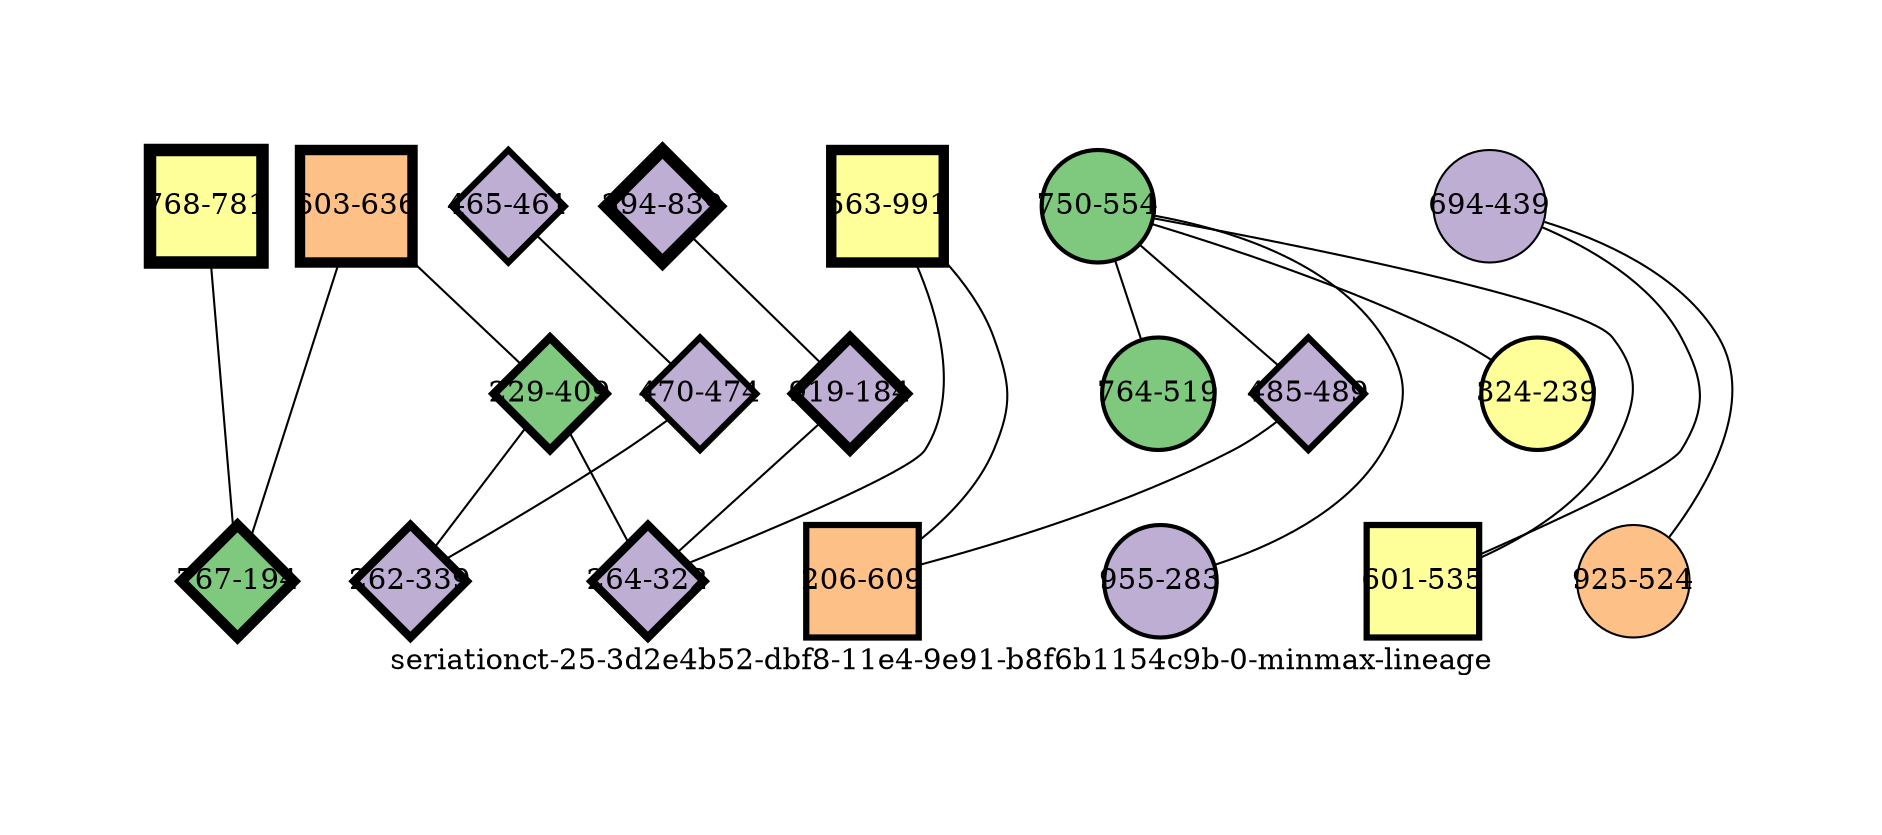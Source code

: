 strict graph "seriationct-25-3d2e4b52-dbf8-11e4-9e91-b8f6b1154c9b-0-minmax-lineage" {
labelloc=b;
ratio=auto;
pad="1.0";
label="seriationct-25-3d2e4b52-dbf8-11e4-9e91-b8f6b1154c9b-0-minmax-lineage";
node [width="0.75", style=filled, fixedsize=true, height="0.75", shape=circle, label=""];
0 [xCoordinate="781.0", appears_in_slice=6, yCoordinate="768.0", colorscheme=accent6, lineage_id=1, short_label="768-781", label="768-781", shape=square, cluster_id=3, fillcolor=4, size="500.0", id=0, penwidth="6.0"];
1 [xCoordinate="461.0", appears_in_slice=3, yCoordinate="465.0", colorscheme=accent6, lineage_id=2, short_label="465-461", label="465-461", shape=diamond, cluster_id=1, fillcolor=2, size="500.0", id=1, penwidth="3.0"];
2 [xCoordinate="439.0", appears_in_slice=1, yCoordinate="694.0", colorscheme=accent6, lineage_id=0, short_label="694-439", label="694-439", shape=circle, cluster_id=1, fillcolor=2, size="500.0", id=2, penwidth="1.0"];
3 [xCoordinate="554.0", appears_in_slice=2, yCoordinate="750.0", colorscheme=accent6, lineage_id=0, short_label="750-554", label="750-554", shape=circle, cluster_id=0, fillcolor=1, size="500.0", id=3, penwidth="2.0"];
4 [xCoordinate="991.0", appears_in_slice=5, yCoordinate="563.0", colorscheme=accent6, lineage_id=1, short_label="563-991", label="563-991", shape=square, cluster_id=3, fillcolor=4, size="500.0", id=19, penwidth="5.0"];
5 [xCoordinate="489.0", appears_in_slice=3, yCoordinate="485.0", colorscheme=accent6, lineage_id=2, short_label="485-489", label="485-489", shape=diamond, cluster_id=1, fillcolor=2, size="500.0", id=8, penwidth="3.0"];
6 [xCoordinate="839.0", appears_in_slice=6, yCoordinate="394.0", colorscheme=accent6, lineage_id=2, short_label="394-839", label="394-839", shape=diamond, cluster_id=1, fillcolor=2, size="500.0", id=18, penwidth="6.0"];
7 [xCoordinate="636.0", appears_in_slice=5, yCoordinate="603.0", colorscheme=accent6, lineage_id=1, short_label="603-636", label="603-636", shape=square, cluster_id=2, fillcolor=3, size="500.0", id=5, penwidth="5.0"];
8 [xCoordinate="535.0", appears_in_slice=3, yCoordinate="601.0", colorscheme=accent6, lineage_id=1, short_label="601-535", label="601-535", shape=square, cluster_id=3, fillcolor=4, size="500.0", id=6, penwidth="3.0"];
9 [xCoordinate="409.0", appears_in_slice=4, yCoordinate="229.0", colorscheme=accent6, lineage_id=2, short_label="229-409", label="229-409", shape=diamond, cluster_id=0, fillcolor=1, size="500.0", id=12, penwidth="4.0"];
10 [xCoordinate="283.0", appears_in_slice=2, yCoordinate="955.0", colorscheme=accent6, lineage_id=0, short_label="955-283", label="955-283", shape=circle, cluster_id=1, fillcolor=2, size="500.0", id=10, penwidth="2.0"];
11 [xCoordinate="474.0", appears_in_slice=3, yCoordinate="470.0", colorscheme=accent6, lineage_id=2, short_label="470-474", label="470-474", shape=diamond, cluster_id=1, fillcolor=2, size="500.0", id=11, penwidth="3.0"];
12 [xCoordinate="239.0", appears_in_slice=2, yCoordinate="324.0", colorscheme=accent6, lineage_id=0, short_label="324-239", label="324-239", shape=circle, cluster_id=3, fillcolor=4, size="500.0", id=7, penwidth="2.0"];
13 [xCoordinate="194.0", appears_in_slice=5, yCoordinate="767.0", colorscheme=accent6, lineage_id=2, short_label="767-194", label="767-194", shape=diamond, cluster_id=0, fillcolor=1, size="500.0", id=13, penwidth="5.0"];
14 [xCoordinate="339.0", appears_in_slice=4, yCoordinate="262.0", colorscheme=accent6, lineage_id=2, short_label="262-339", label="262-339", shape=diamond, cluster_id=1, fillcolor=2, size="500.0", id=14, penwidth="4.0"];
15 [xCoordinate="519.0", appears_in_slice=2, yCoordinate="764.0", colorscheme=accent6, lineage_id=0, short_label="764-519", label="764-519", shape=circle, cluster_id=0, fillcolor=1, size="500.0", id=15, penwidth="2.0"];
16 [xCoordinate="524.0", appears_in_slice=1, yCoordinate="925.0", colorscheme=accent6, lineage_id=0, short_label="925-524", label="925-524", shape=circle, cluster_id=2, fillcolor=3, size="500.0", id=16, penwidth="1.0"];
17 [xCoordinate="184.0", appears_in_slice=5, yCoordinate="919.0", colorscheme=accent6, lineage_id=2, short_label="919-184", label="919-184", shape=diamond, cluster_id=1, fillcolor=2, size="500.0", id=17, penwidth="5.0"];
18 [xCoordinate="609.0", appears_in_slice=3, yCoordinate="206.0", colorscheme=accent6, lineage_id=1, short_label="206-609", label="206-609", shape=square, cluster_id=2, fillcolor=3, size="500.0", id=9, penwidth="3.0"];
19 [xCoordinate="322.0", appears_in_slice=4, yCoordinate="264.0", colorscheme=accent6, lineage_id=2, short_label="264-322", label="264-322", shape=diamond, cluster_id=1, fillcolor=2, size="500.0", id=4, penwidth="4.0"];
0 -- 13  [inverseweight="1.37052670581", weight="0.729646489747"];
1 -- 11  [inverseweight="29.4627825494", weight="0.033941125497"];
2 -- 16  [inverseweight="8.32178331623", weight="0.120166551086"];
2 -- 8  [inverseweight="2.95202389288", weight="0.338750645756"];
3 -- 8  [inverseweight="2.9247268652", weight="0.341912269449"];
3 -- 10  [inverseweight="4.15399324222", weight="0.240732216373"];
3 -- 12  [inverseweight="2.9820071751", weight="0.335344598883"];
3 -- 5  [inverseweight="2.14534982373", weight="0.466124446902"];
3 -- 15  [inverseweight="2.99385095716", weight="0.334017963589"];
4 -- 18  [inverseweight="3.02669205332", weight="0.330393704541"];
4 -- 19  [inverseweight="2.281749535", weight="0.438260196687"];
5 -- 18  [inverseweight="20.3111115926", weight="0.0492341345004"];
6 -- 17  [inverseweight="1.58109139805", weight="0.632474505415"];
7 -- 9  [inverseweight="1.48295499739", weight="0.674329296412"];
7 -- 13  [inverseweight="26.1354186745", weight="0.0382622529394"];
9 -- 19  [inverseweight="2.27795751853", weight="0.438989749311"];
9 -- 14  [inverseweight="4.14627338715", weight="0.241180430384"];
11 -- 14  [inverseweight="2.83232709185", weight="0.353066565962"];
17 -- 19  [inverseweight="1.80862878844", weight="0.552905055141"];
}
